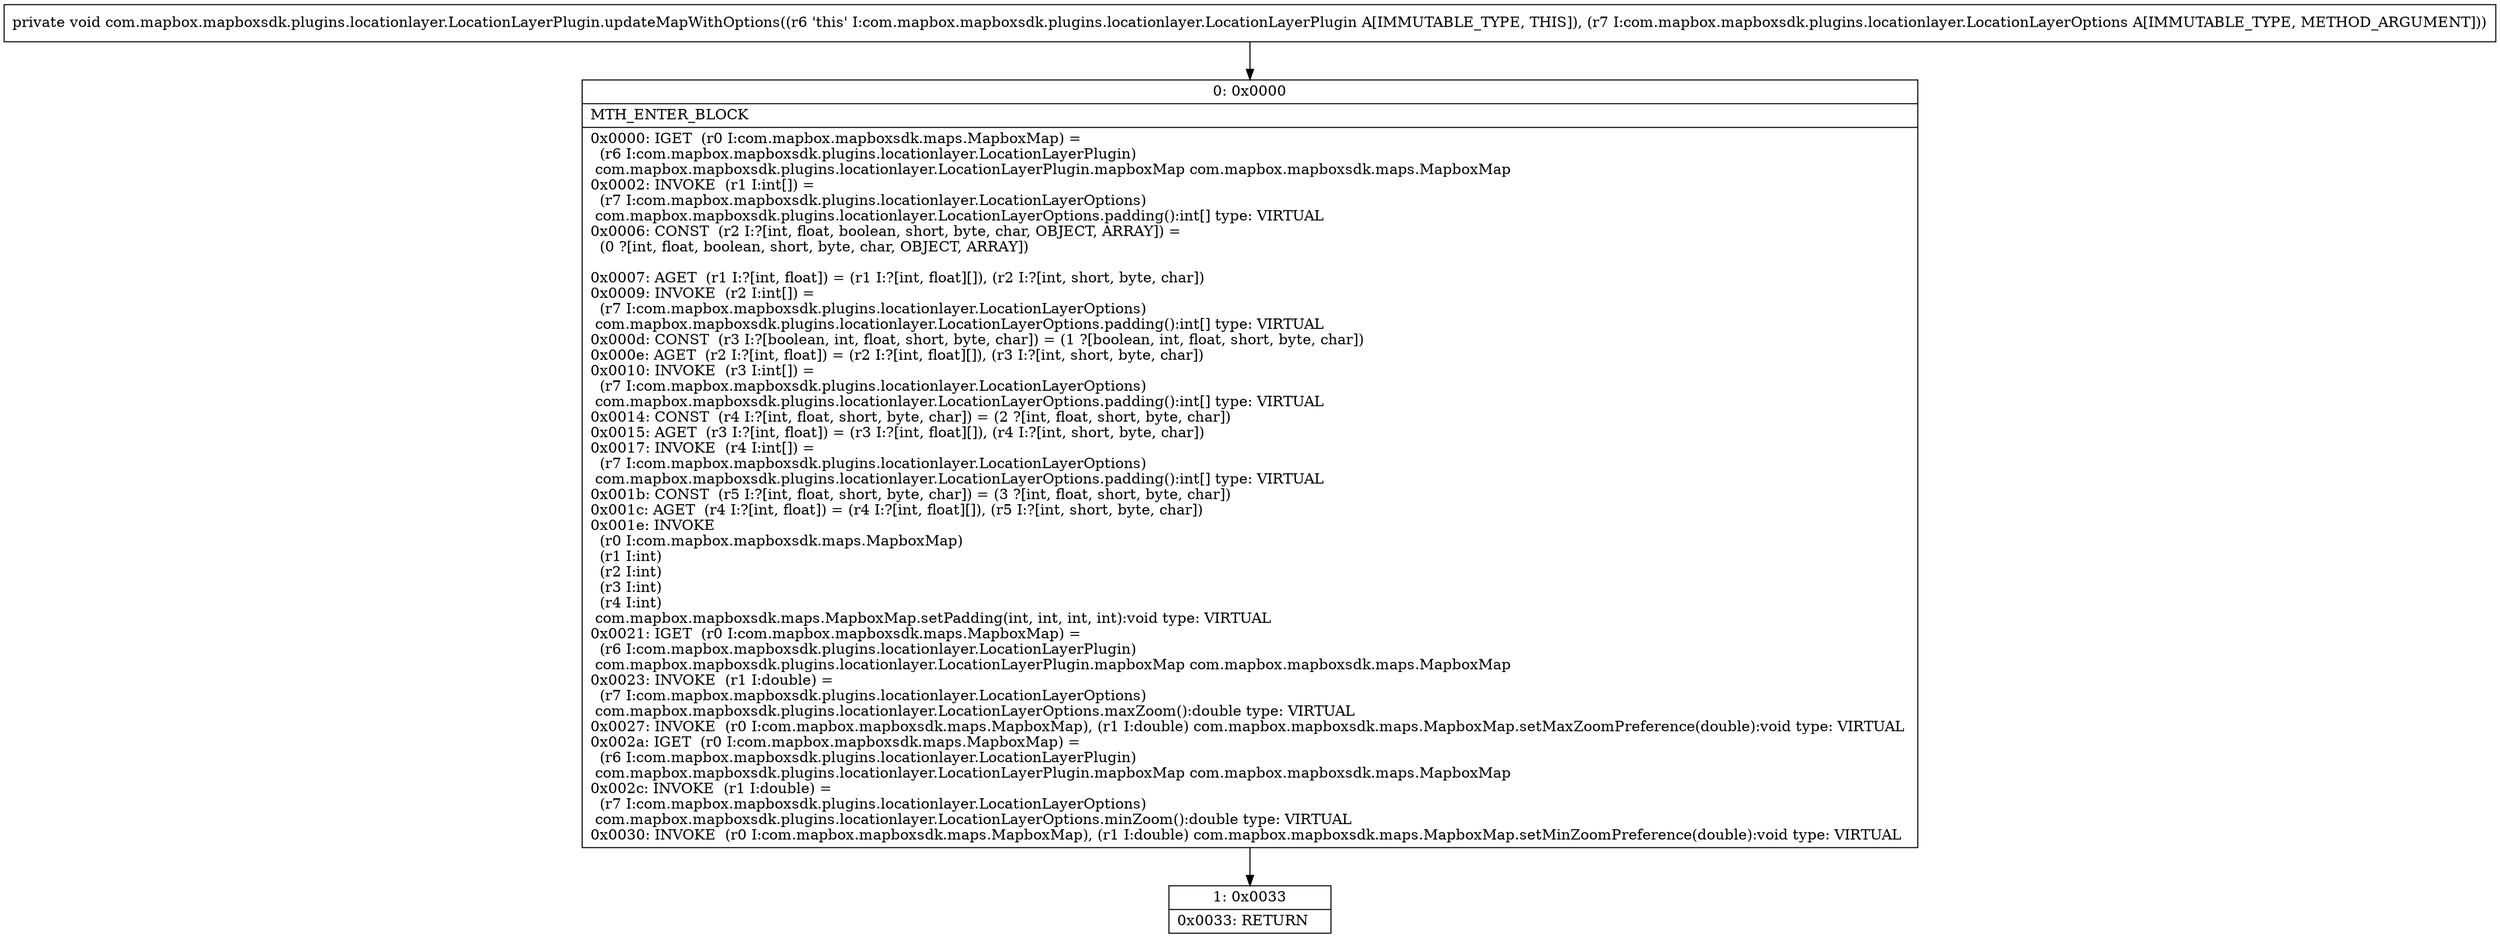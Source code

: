 digraph "CFG forcom.mapbox.mapboxsdk.plugins.locationlayer.LocationLayerPlugin.updateMapWithOptions(Lcom\/mapbox\/mapboxsdk\/plugins\/locationlayer\/LocationLayerOptions;)V" {
Node_0 [shape=record,label="{0\:\ 0x0000|MTH_ENTER_BLOCK\l|0x0000: IGET  (r0 I:com.mapbox.mapboxsdk.maps.MapboxMap) = \l  (r6 I:com.mapbox.mapboxsdk.plugins.locationlayer.LocationLayerPlugin)\l com.mapbox.mapboxsdk.plugins.locationlayer.LocationLayerPlugin.mapboxMap com.mapbox.mapboxsdk.maps.MapboxMap \l0x0002: INVOKE  (r1 I:int[]) = \l  (r7 I:com.mapbox.mapboxsdk.plugins.locationlayer.LocationLayerOptions)\l com.mapbox.mapboxsdk.plugins.locationlayer.LocationLayerOptions.padding():int[] type: VIRTUAL \l0x0006: CONST  (r2 I:?[int, float, boolean, short, byte, char, OBJECT, ARRAY]) = \l  (0 ?[int, float, boolean, short, byte, char, OBJECT, ARRAY])\l \l0x0007: AGET  (r1 I:?[int, float]) = (r1 I:?[int, float][]), (r2 I:?[int, short, byte, char]) \l0x0009: INVOKE  (r2 I:int[]) = \l  (r7 I:com.mapbox.mapboxsdk.plugins.locationlayer.LocationLayerOptions)\l com.mapbox.mapboxsdk.plugins.locationlayer.LocationLayerOptions.padding():int[] type: VIRTUAL \l0x000d: CONST  (r3 I:?[boolean, int, float, short, byte, char]) = (1 ?[boolean, int, float, short, byte, char]) \l0x000e: AGET  (r2 I:?[int, float]) = (r2 I:?[int, float][]), (r3 I:?[int, short, byte, char]) \l0x0010: INVOKE  (r3 I:int[]) = \l  (r7 I:com.mapbox.mapboxsdk.plugins.locationlayer.LocationLayerOptions)\l com.mapbox.mapboxsdk.plugins.locationlayer.LocationLayerOptions.padding():int[] type: VIRTUAL \l0x0014: CONST  (r4 I:?[int, float, short, byte, char]) = (2 ?[int, float, short, byte, char]) \l0x0015: AGET  (r3 I:?[int, float]) = (r3 I:?[int, float][]), (r4 I:?[int, short, byte, char]) \l0x0017: INVOKE  (r4 I:int[]) = \l  (r7 I:com.mapbox.mapboxsdk.plugins.locationlayer.LocationLayerOptions)\l com.mapbox.mapboxsdk.plugins.locationlayer.LocationLayerOptions.padding():int[] type: VIRTUAL \l0x001b: CONST  (r5 I:?[int, float, short, byte, char]) = (3 ?[int, float, short, byte, char]) \l0x001c: AGET  (r4 I:?[int, float]) = (r4 I:?[int, float][]), (r5 I:?[int, short, byte, char]) \l0x001e: INVOKE  \l  (r0 I:com.mapbox.mapboxsdk.maps.MapboxMap)\l  (r1 I:int)\l  (r2 I:int)\l  (r3 I:int)\l  (r4 I:int)\l com.mapbox.mapboxsdk.maps.MapboxMap.setPadding(int, int, int, int):void type: VIRTUAL \l0x0021: IGET  (r0 I:com.mapbox.mapboxsdk.maps.MapboxMap) = \l  (r6 I:com.mapbox.mapboxsdk.plugins.locationlayer.LocationLayerPlugin)\l com.mapbox.mapboxsdk.plugins.locationlayer.LocationLayerPlugin.mapboxMap com.mapbox.mapboxsdk.maps.MapboxMap \l0x0023: INVOKE  (r1 I:double) = \l  (r7 I:com.mapbox.mapboxsdk.plugins.locationlayer.LocationLayerOptions)\l com.mapbox.mapboxsdk.plugins.locationlayer.LocationLayerOptions.maxZoom():double type: VIRTUAL \l0x0027: INVOKE  (r0 I:com.mapbox.mapboxsdk.maps.MapboxMap), (r1 I:double) com.mapbox.mapboxsdk.maps.MapboxMap.setMaxZoomPreference(double):void type: VIRTUAL \l0x002a: IGET  (r0 I:com.mapbox.mapboxsdk.maps.MapboxMap) = \l  (r6 I:com.mapbox.mapboxsdk.plugins.locationlayer.LocationLayerPlugin)\l com.mapbox.mapboxsdk.plugins.locationlayer.LocationLayerPlugin.mapboxMap com.mapbox.mapboxsdk.maps.MapboxMap \l0x002c: INVOKE  (r1 I:double) = \l  (r7 I:com.mapbox.mapboxsdk.plugins.locationlayer.LocationLayerOptions)\l com.mapbox.mapboxsdk.plugins.locationlayer.LocationLayerOptions.minZoom():double type: VIRTUAL \l0x0030: INVOKE  (r0 I:com.mapbox.mapboxsdk.maps.MapboxMap), (r1 I:double) com.mapbox.mapboxsdk.maps.MapboxMap.setMinZoomPreference(double):void type: VIRTUAL \l}"];
Node_1 [shape=record,label="{1\:\ 0x0033|0x0033: RETURN   \l}"];
MethodNode[shape=record,label="{private void com.mapbox.mapboxsdk.plugins.locationlayer.LocationLayerPlugin.updateMapWithOptions((r6 'this' I:com.mapbox.mapboxsdk.plugins.locationlayer.LocationLayerPlugin A[IMMUTABLE_TYPE, THIS]), (r7 I:com.mapbox.mapboxsdk.plugins.locationlayer.LocationLayerOptions A[IMMUTABLE_TYPE, METHOD_ARGUMENT])) }"];
MethodNode -> Node_0;
Node_0 -> Node_1;
}

